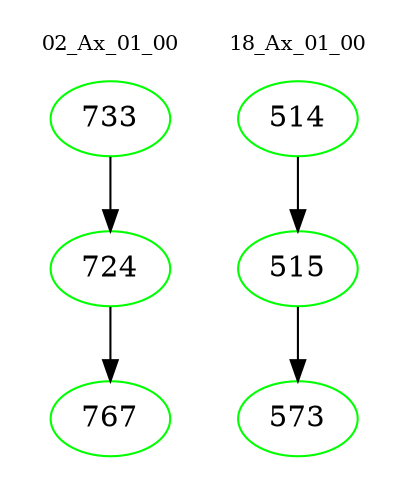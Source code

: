 digraph{
subgraph cluster_0 {
color = white
label = "02_Ax_01_00";
fontsize=10;
T0_733 [label="733", color="green"]
T0_733 -> T0_724 [color="black"]
T0_724 [label="724", color="green"]
T0_724 -> T0_767 [color="black"]
T0_767 [label="767", color="green"]
}
subgraph cluster_1 {
color = white
label = "18_Ax_01_00";
fontsize=10;
T1_514 [label="514", color="green"]
T1_514 -> T1_515 [color="black"]
T1_515 [label="515", color="green"]
T1_515 -> T1_573 [color="black"]
T1_573 [label="573", color="green"]
}
}
